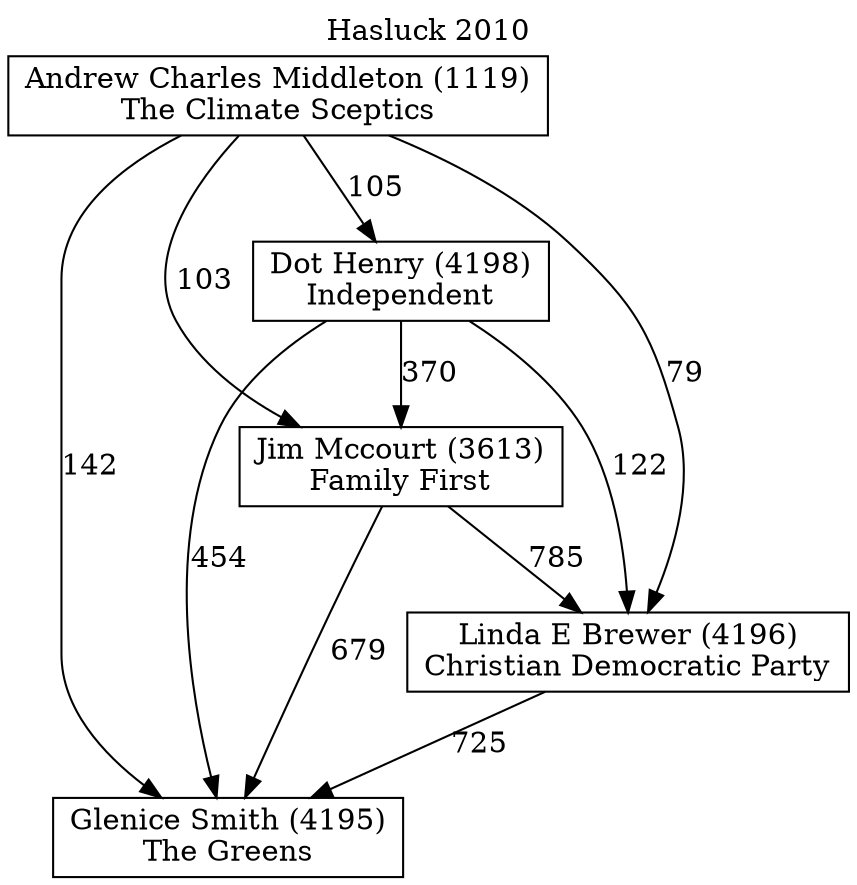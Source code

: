 // House preference flow
digraph "Glenice Smith (4195)_Hasluck_2010" {
	graph [label="Hasluck 2010" labelloc=t mclimit=10]
	node [shape=box]
	"Andrew Charles Middleton (1119)" [label="Andrew Charles Middleton (1119)
The Climate Sceptics"]
	"Dot Henry (4198)" [label="Dot Henry (4198)
Independent"]
	"Glenice Smith (4195)" [label="Glenice Smith (4195)
The Greens"]
	"Jim Mccourt (3613)" [label="Jim Mccourt (3613)
Family First"]
	"Linda E Brewer (4196)" [label="Linda E Brewer (4196)
Christian Democratic Party"]
	"Andrew Charles Middleton (1119)" -> "Dot Henry (4198)" [label=105]
	"Andrew Charles Middleton (1119)" -> "Glenice Smith (4195)" [label=142]
	"Andrew Charles Middleton (1119)" -> "Jim Mccourt (3613)" [label=103]
	"Andrew Charles Middleton (1119)" -> "Linda E Brewer (4196)" [label=79]
	"Dot Henry (4198)" -> "Glenice Smith (4195)" [label=454]
	"Dot Henry (4198)" -> "Jim Mccourt (3613)" [label=370]
	"Dot Henry (4198)" -> "Linda E Brewer (4196)" [label=122]
	"Jim Mccourt (3613)" -> "Glenice Smith (4195)" [label=679]
	"Jim Mccourt (3613)" -> "Linda E Brewer (4196)" [label=785]
	"Linda E Brewer (4196)" -> "Glenice Smith (4195)" [label=725]
}
